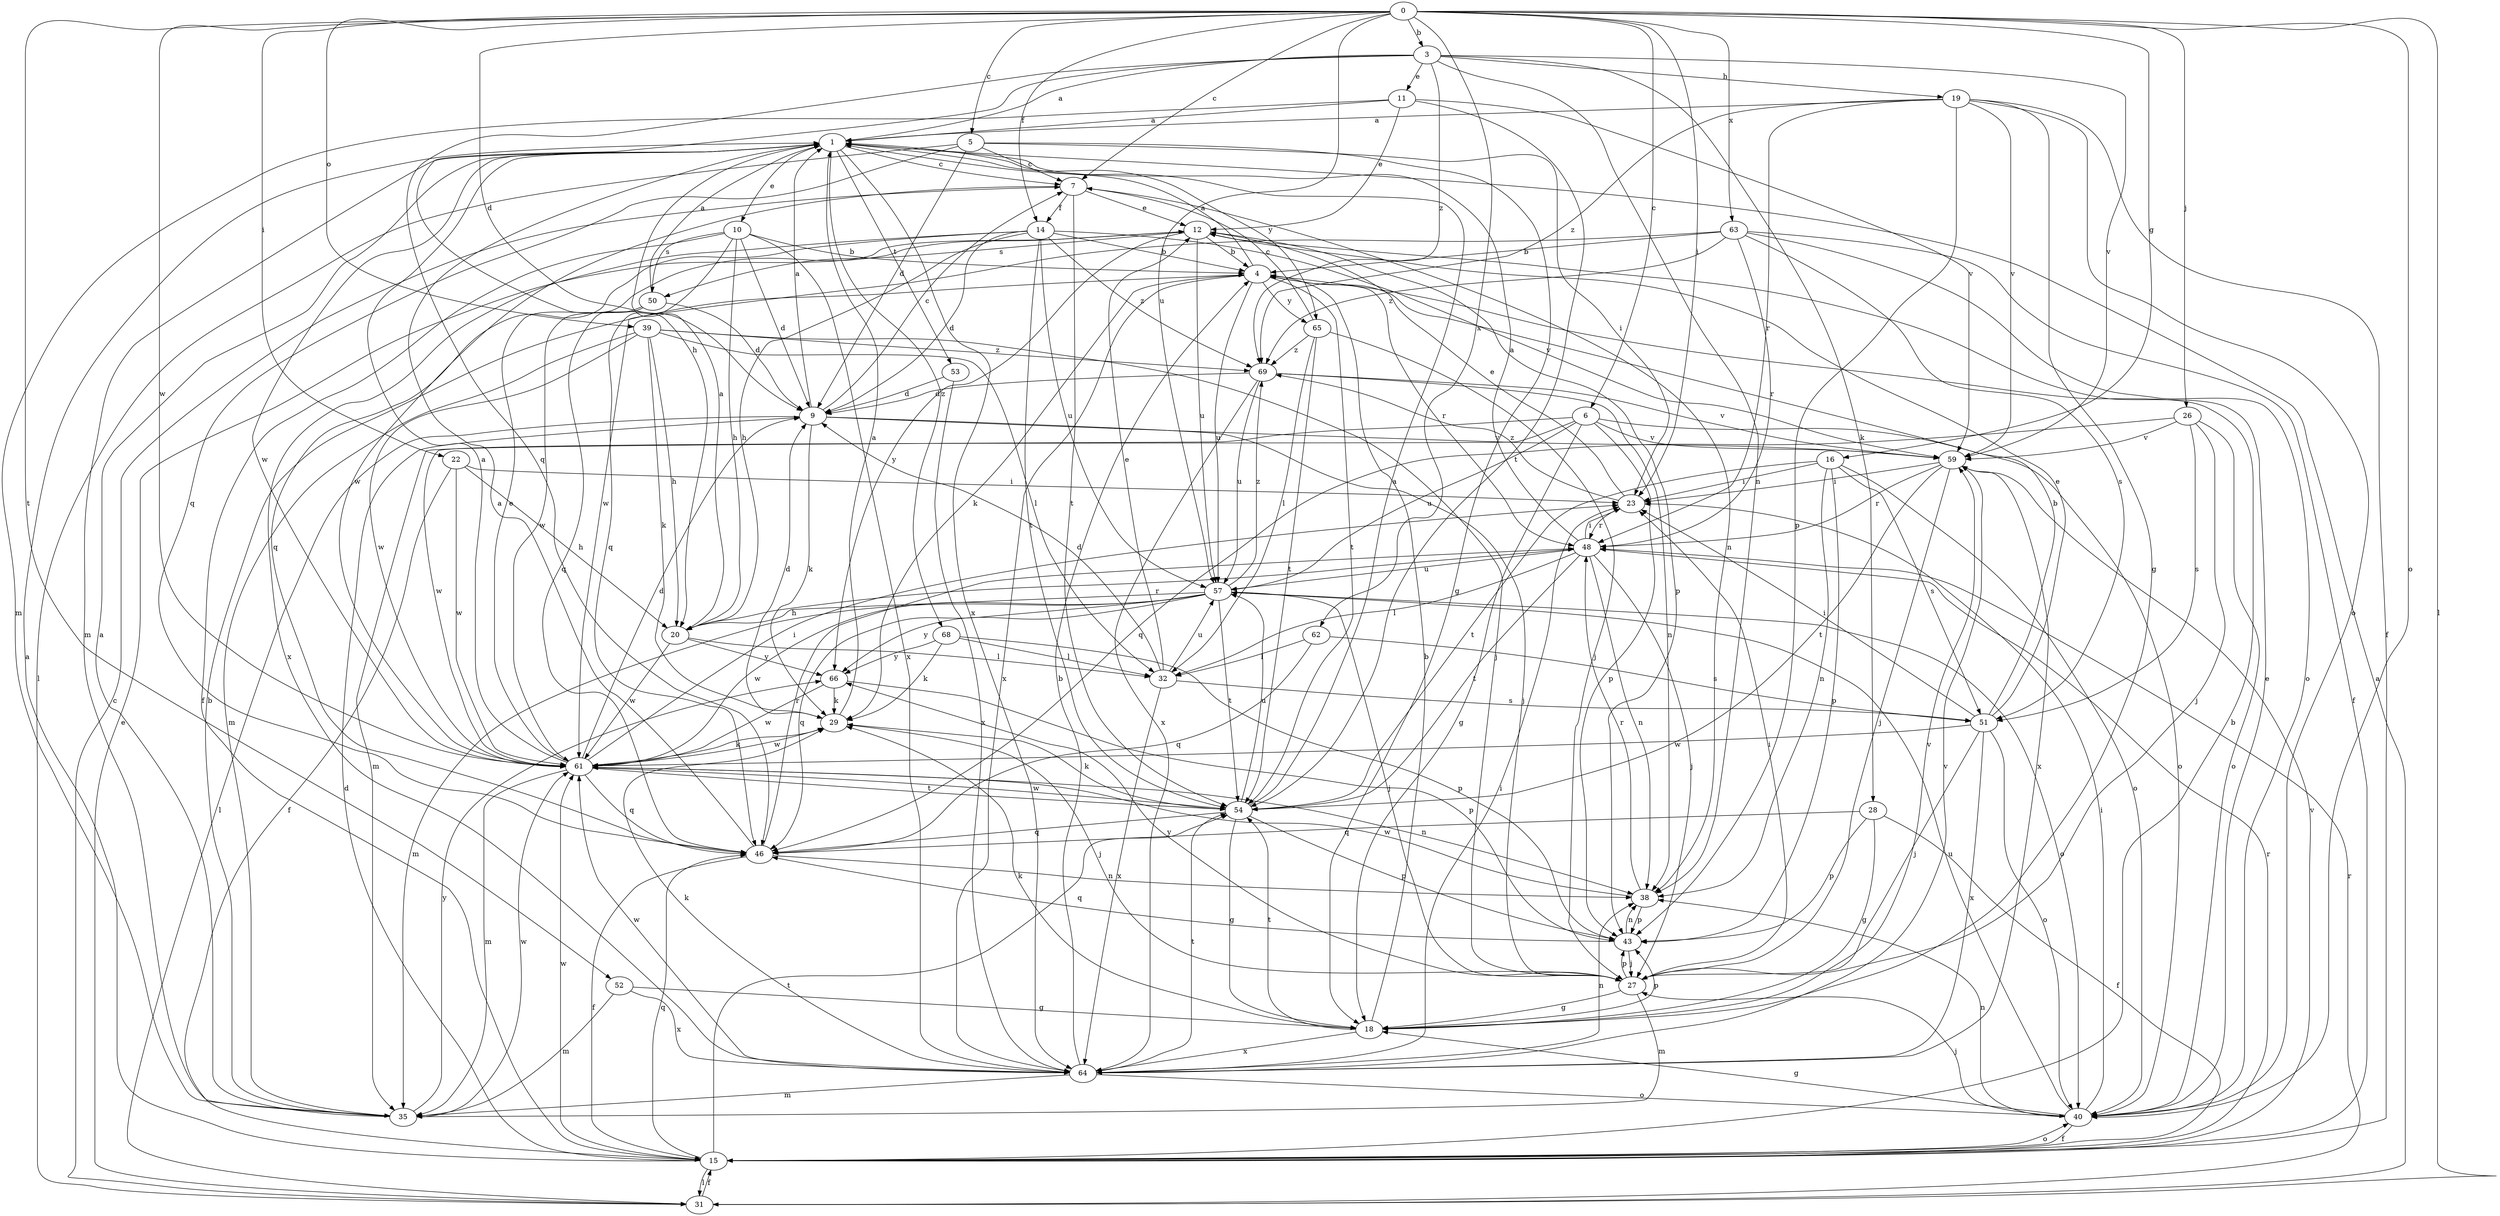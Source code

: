 strict digraph  {
0;
1;
3;
4;
5;
6;
7;
9;
10;
11;
12;
14;
15;
16;
18;
19;
20;
22;
23;
26;
27;
28;
29;
31;
32;
35;
38;
39;
40;
43;
46;
48;
50;
51;
52;
53;
54;
57;
59;
61;
62;
63;
64;
65;
66;
68;
69;
0 -> 3  [label=b];
0 -> 5  [label=c];
0 -> 6  [label=c];
0 -> 7  [label=c];
0 -> 9  [label=d];
0 -> 14  [label=f];
0 -> 16  [label=g];
0 -> 22  [label=i];
0 -> 23  [label=i];
0 -> 26  [label=j];
0 -> 31  [label=l];
0 -> 39  [label=o];
0 -> 40  [label=o];
0 -> 52  [label=t];
0 -> 57  [label=u];
0 -> 61  [label=w];
0 -> 62  [label=x];
0 -> 63  [label=x];
1 -> 7  [label=c];
1 -> 10  [label=e];
1 -> 35  [label=m];
1 -> 53  [label=t];
1 -> 61  [label=w];
1 -> 64  [label=x];
1 -> 65  [label=y];
1 -> 68  [label=z];
3 -> 1  [label=a];
3 -> 11  [label=e];
3 -> 19  [label=h];
3 -> 20  [label=h];
3 -> 28  [label=k];
3 -> 38  [label=n];
3 -> 46  [label=q];
3 -> 59  [label=v];
3 -> 69  [label=z];
4 -> 1  [label=a];
4 -> 29  [label=k];
4 -> 48  [label=r];
4 -> 54  [label=t];
4 -> 57  [label=u];
4 -> 64  [label=x];
4 -> 65  [label=y];
5 -> 7  [label=c];
5 -> 9  [label=d];
5 -> 18  [label=g];
5 -> 23  [label=i];
5 -> 31  [label=l];
5 -> 46  [label=q];
6 -> 18  [label=g];
6 -> 35  [label=m];
6 -> 40  [label=o];
6 -> 43  [label=p];
6 -> 57  [label=u];
6 -> 59  [label=v];
6 -> 61  [label=w];
7 -> 12  [label=e];
7 -> 14  [label=f];
7 -> 38  [label=n];
7 -> 54  [label=t];
7 -> 61  [label=w];
9 -> 1  [label=a];
9 -> 7  [label=c];
9 -> 27  [label=j];
9 -> 29  [label=k];
9 -> 31  [label=l];
9 -> 59  [label=v];
10 -> 4  [label=b];
10 -> 9  [label=d];
10 -> 15  [label=f];
10 -> 20  [label=h];
10 -> 46  [label=q];
10 -> 50  [label=s];
10 -> 64  [label=x];
11 -> 1  [label=a];
11 -> 12  [label=e];
11 -> 35  [label=m];
11 -> 54  [label=t];
11 -> 59  [label=v];
12 -> 4  [label=b];
12 -> 43  [label=p];
12 -> 50  [label=s];
12 -> 57  [label=u];
12 -> 66  [label=y];
14 -> 4  [label=b];
14 -> 9  [label=d];
14 -> 20  [label=h];
14 -> 46  [label=q];
14 -> 54  [label=t];
14 -> 57  [label=u];
14 -> 59  [label=v];
14 -> 64  [label=x];
14 -> 69  [label=z];
15 -> 1  [label=a];
15 -> 4  [label=b];
15 -> 9  [label=d];
15 -> 31  [label=l];
15 -> 40  [label=o];
15 -> 46  [label=q];
15 -> 48  [label=r];
15 -> 54  [label=t];
15 -> 59  [label=v];
15 -> 61  [label=w];
16 -> 23  [label=i];
16 -> 38  [label=n];
16 -> 40  [label=o];
16 -> 43  [label=p];
16 -> 51  [label=s];
16 -> 54  [label=t];
18 -> 4  [label=b];
18 -> 29  [label=k];
18 -> 43  [label=p];
18 -> 54  [label=t];
18 -> 59  [label=v];
18 -> 64  [label=x];
19 -> 1  [label=a];
19 -> 15  [label=f];
19 -> 18  [label=g];
19 -> 40  [label=o];
19 -> 43  [label=p];
19 -> 48  [label=r];
19 -> 59  [label=v];
19 -> 69  [label=z];
20 -> 1  [label=a];
20 -> 32  [label=l];
20 -> 48  [label=r];
20 -> 61  [label=w];
20 -> 66  [label=y];
22 -> 15  [label=f];
22 -> 20  [label=h];
22 -> 23  [label=i];
22 -> 61  [label=w];
23 -> 12  [label=e];
23 -> 48  [label=r];
23 -> 69  [label=z];
26 -> 27  [label=j];
26 -> 40  [label=o];
26 -> 46  [label=q];
26 -> 51  [label=s];
26 -> 59  [label=v];
27 -> 18  [label=g];
27 -> 23  [label=i];
27 -> 35  [label=m];
27 -> 43  [label=p];
27 -> 66  [label=y];
28 -> 15  [label=f];
28 -> 18  [label=g];
28 -> 43  [label=p];
28 -> 46  [label=q];
29 -> 1  [label=a];
29 -> 9  [label=d];
29 -> 27  [label=j];
29 -> 61  [label=w];
31 -> 1  [label=a];
31 -> 7  [label=c];
31 -> 12  [label=e];
31 -> 15  [label=f];
31 -> 48  [label=r];
32 -> 9  [label=d];
32 -> 12  [label=e];
32 -> 51  [label=s];
32 -> 57  [label=u];
32 -> 64  [label=x];
35 -> 1  [label=a];
35 -> 4  [label=b];
35 -> 61  [label=w];
35 -> 66  [label=y];
38 -> 43  [label=p];
38 -> 48  [label=r];
38 -> 61  [label=w];
39 -> 20  [label=h];
39 -> 27  [label=j];
39 -> 29  [label=k];
39 -> 32  [label=l];
39 -> 35  [label=m];
39 -> 61  [label=w];
39 -> 69  [label=z];
40 -> 12  [label=e];
40 -> 15  [label=f];
40 -> 18  [label=g];
40 -> 23  [label=i];
40 -> 27  [label=j];
40 -> 38  [label=n];
40 -> 57  [label=u];
43 -> 27  [label=j];
43 -> 38  [label=n];
43 -> 46  [label=q];
46 -> 1  [label=a];
46 -> 15  [label=f];
46 -> 38  [label=n];
46 -> 48  [label=r];
48 -> 1  [label=a];
48 -> 23  [label=i];
48 -> 27  [label=j];
48 -> 32  [label=l];
48 -> 38  [label=n];
48 -> 54  [label=t];
48 -> 57  [label=u];
50 -> 1  [label=a];
50 -> 9  [label=d];
50 -> 46  [label=q];
50 -> 61  [label=w];
51 -> 4  [label=b];
51 -> 12  [label=e];
51 -> 23  [label=i];
51 -> 27  [label=j];
51 -> 40  [label=o];
51 -> 61  [label=w];
51 -> 64  [label=x];
52 -> 18  [label=g];
52 -> 35  [label=m];
52 -> 64  [label=x];
53 -> 9  [label=d];
53 -> 64  [label=x];
54 -> 1  [label=a];
54 -> 18  [label=g];
54 -> 29  [label=k];
54 -> 43  [label=p];
54 -> 46  [label=q];
54 -> 57  [label=u];
54 -> 61  [label=w];
57 -> 20  [label=h];
57 -> 27  [label=j];
57 -> 35  [label=m];
57 -> 40  [label=o];
57 -> 46  [label=q];
57 -> 54  [label=t];
57 -> 61  [label=w];
57 -> 66  [label=y];
57 -> 69  [label=z];
59 -> 23  [label=i];
59 -> 27  [label=j];
59 -> 48  [label=r];
59 -> 54  [label=t];
59 -> 64  [label=x];
61 -> 1  [label=a];
61 -> 9  [label=d];
61 -> 12  [label=e];
61 -> 23  [label=i];
61 -> 29  [label=k];
61 -> 35  [label=m];
61 -> 38  [label=n];
61 -> 46  [label=q];
61 -> 54  [label=t];
62 -> 32  [label=l];
62 -> 46  [label=q];
62 -> 51  [label=s];
63 -> 4  [label=b];
63 -> 15  [label=f];
63 -> 40  [label=o];
63 -> 48  [label=r];
63 -> 51  [label=s];
63 -> 61  [label=w];
63 -> 69  [label=z];
64 -> 4  [label=b];
64 -> 23  [label=i];
64 -> 29  [label=k];
64 -> 35  [label=m];
64 -> 38  [label=n];
64 -> 40  [label=o];
64 -> 54  [label=t];
64 -> 59  [label=v];
64 -> 61  [label=w];
65 -> 7  [label=c];
65 -> 27  [label=j];
65 -> 32  [label=l];
65 -> 54  [label=t];
65 -> 69  [label=z];
66 -> 29  [label=k];
66 -> 43  [label=p];
66 -> 61  [label=w];
68 -> 29  [label=k];
68 -> 32  [label=l];
68 -> 43  [label=p];
68 -> 66  [label=y];
69 -> 9  [label=d];
69 -> 38  [label=n];
69 -> 57  [label=u];
69 -> 59  [label=v];
69 -> 64  [label=x];
}
